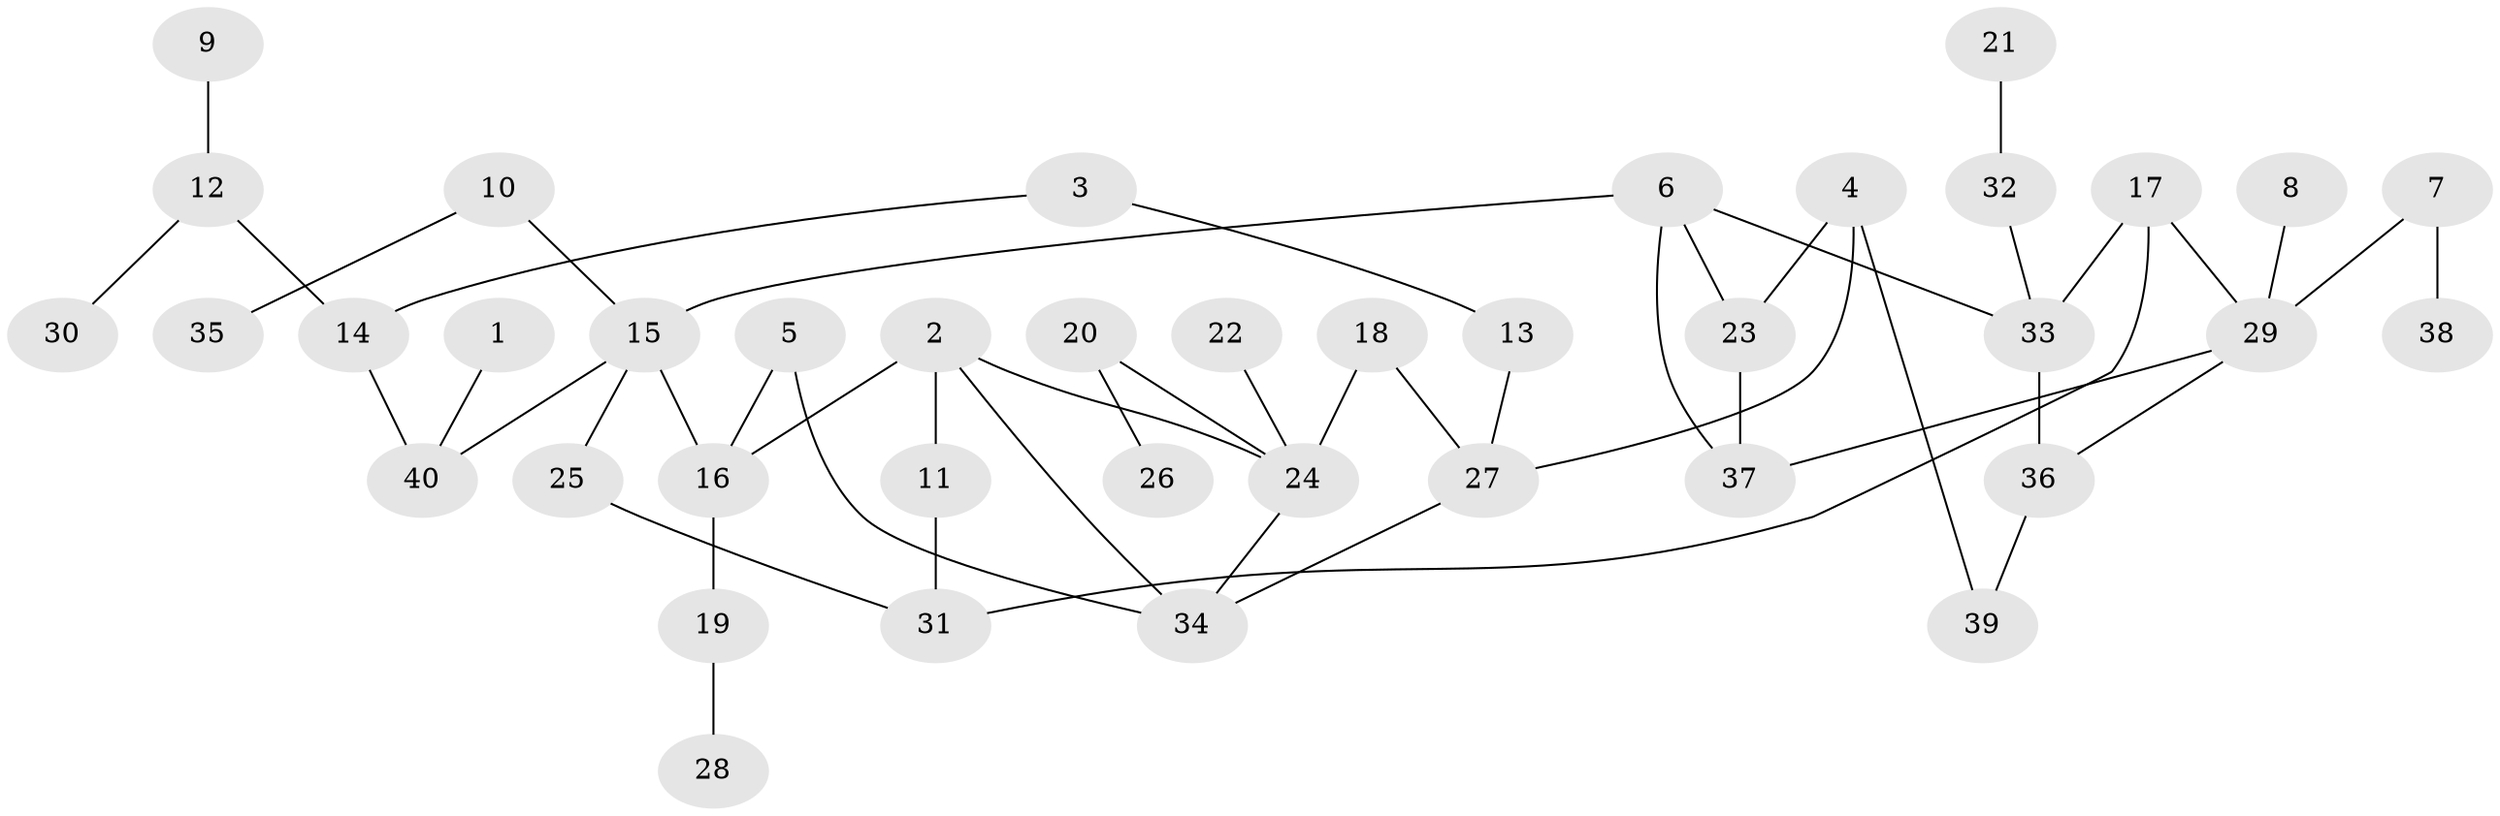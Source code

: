 // original degree distribution, {5: 0.0625, 1: 0.3875, 6: 0.025, 4: 0.075, 3: 0.1375, 2: 0.3, 7: 0.0125}
// Generated by graph-tools (version 1.1) at 2025/00/03/09/25 03:00:58]
// undirected, 40 vertices, 50 edges
graph export_dot {
graph [start="1"]
  node [color=gray90,style=filled];
  1;
  2;
  3;
  4;
  5;
  6;
  7;
  8;
  9;
  10;
  11;
  12;
  13;
  14;
  15;
  16;
  17;
  18;
  19;
  20;
  21;
  22;
  23;
  24;
  25;
  26;
  27;
  28;
  29;
  30;
  31;
  32;
  33;
  34;
  35;
  36;
  37;
  38;
  39;
  40;
  1 -- 40 [weight=1.0];
  2 -- 11 [weight=1.0];
  2 -- 16 [weight=1.0];
  2 -- 24 [weight=1.0];
  2 -- 34 [weight=1.0];
  3 -- 13 [weight=1.0];
  3 -- 14 [weight=1.0];
  4 -- 23 [weight=1.0];
  4 -- 27 [weight=1.0];
  4 -- 39 [weight=1.0];
  5 -- 16 [weight=1.0];
  5 -- 34 [weight=1.0];
  6 -- 15 [weight=1.0];
  6 -- 23 [weight=1.0];
  6 -- 33 [weight=1.0];
  6 -- 37 [weight=1.0];
  7 -- 29 [weight=1.0];
  7 -- 38 [weight=1.0];
  8 -- 29 [weight=1.0];
  9 -- 12 [weight=1.0];
  10 -- 15 [weight=1.0];
  10 -- 35 [weight=1.0];
  11 -- 31 [weight=1.0];
  12 -- 14 [weight=1.0];
  12 -- 30 [weight=1.0];
  13 -- 27 [weight=1.0];
  14 -- 40 [weight=1.0];
  15 -- 16 [weight=1.0];
  15 -- 25 [weight=1.0];
  15 -- 40 [weight=1.0];
  16 -- 19 [weight=1.0];
  17 -- 29 [weight=1.0];
  17 -- 31 [weight=1.0];
  17 -- 33 [weight=1.0];
  18 -- 24 [weight=1.0];
  18 -- 27 [weight=1.0];
  19 -- 28 [weight=1.0];
  20 -- 24 [weight=1.0];
  20 -- 26 [weight=1.0];
  21 -- 32 [weight=1.0];
  22 -- 24 [weight=1.0];
  23 -- 37 [weight=1.0];
  24 -- 34 [weight=1.0];
  25 -- 31 [weight=1.0];
  27 -- 34 [weight=1.0];
  29 -- 36 [weight=1.0];
  29 -- 37 [weight=1.0];
  32 -- 33 [weight=1.0];
  33 -- 36 [weight=1.0];
  36 -- 39 [weight=1.0];
}
